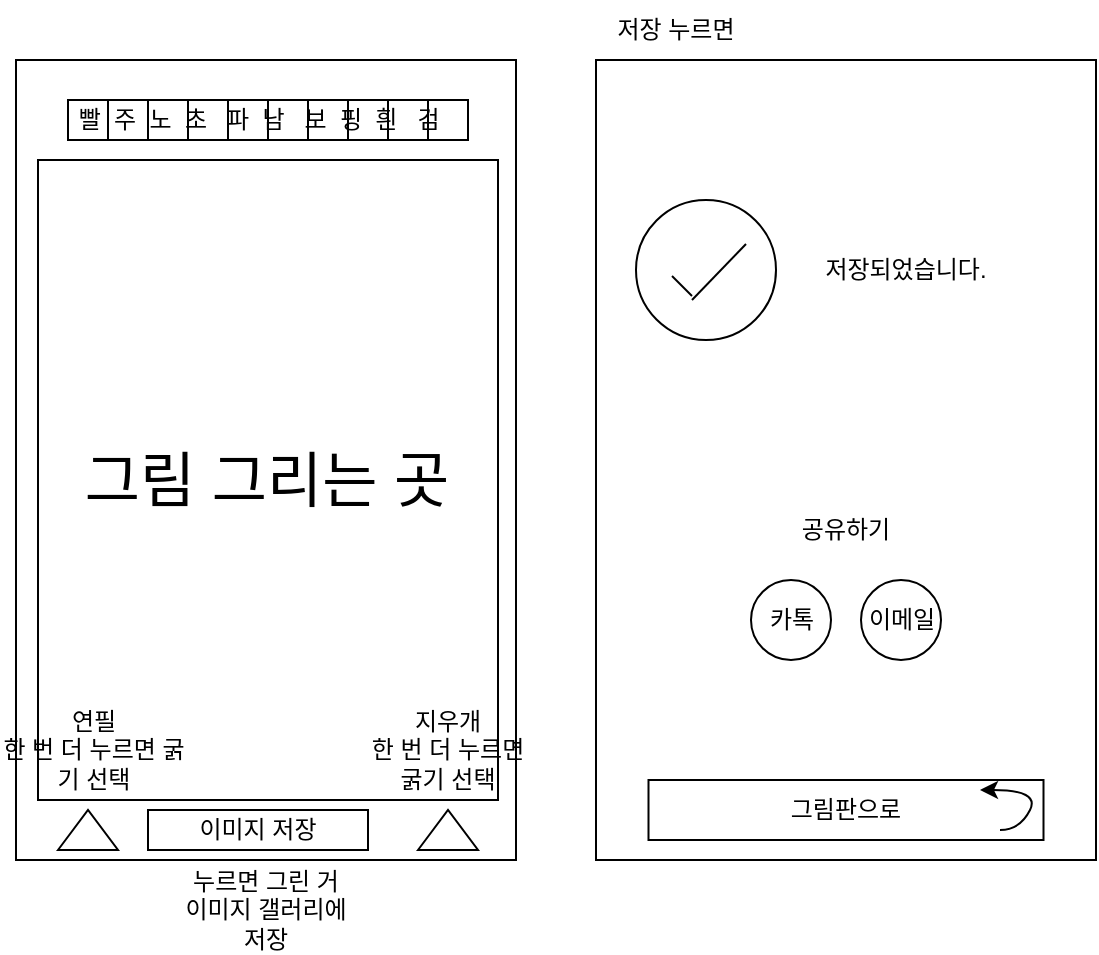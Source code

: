 <mxfile version="15.5.4" type="github">
  <diagram id="vbG3FIW5HMbsnFNwvr5P" name="Page-1">
    <mxGraphModel dx="1422" dy="1931" grid="1" gridSize="10" guides="1" tooltips="1" connect="1" arrows="1" fold="1" page="1" pageScale="1" pageWidth="827" pageHeight="1169" math="0" shadow="0">
      <root>
        <mxCell id="0" />
        <mxCell id="1" parent="0" />
        <mxCell id="mxn-0Ewtc127_fvlIkrz-1" value="" style="rounded=0;whiteSpace=wrap;html=1;" parent="1" vertex="1">
          <mxGeometry x="40" y="-1120" width="250" height="400" as="geometry" />
        </mxCell>
        <mxCell id="mxn-0Ewtc127_fvlIkrz-2" value="" style="rounded=0;whiteSpace=wrap;html=1;" parent="1" vertex="1">
          <mxGeometry x="330" y="-1120" width="250" height="400" as="geometry" />
        </mxCell>
        <mxCell id="mxn-0Ewtc127_fvlIkrz-5" value="" style="rounded=0;whiteSpace=wrap;html=1;" parent="1" vertex="1">
          <mxGeometry x="51" y="-1070" width="230" height="320" as="geometry" />
        </mxCell>
        <mxCell id="mxn-0Ewtc127_fvlIkrz-6" value="" style="rounded=0;whiteSpace=wrap;html=1;" parent="1" vertex="1">
          <mxGeometry x="66" y="-1100" width="200" height="20" as="geometry" />
        </mxCell>
        <mxCell id="mxn-0Ewtc127_fvlIkrz-12" value="" style="rounded=0;whiteSpace=wrap;html=1;" parent="1" vertex="1">
          <mxGeometry x="66" y="-1100" width="20" height="20" as="geometry" />
        </mxCell>
        <mxCell id="mxn-0Ewtc127_fvlIkrz-13" value="" style="rounded=0;whiteSpace=wrap;html=1;" parent="1" vertex="1">
          <mxGeometry x="86" y="-1100" width="20" height="20" as="geometry" />
        </mxCell>
        <mxCell id="mxn-0Ewtc127_fvlIkrz-14" value="" style="rounded=0;whiteSpace=wrap;html=1;" parent="1" vertex="1">
          <mxGeometry x="106" y="-1100" width="20" height="20" as="geometry" />
        </mxCell>
        <mxCell id="mxn-0Ewtc127_fvlIkrz-15" value="" style="rounded=0;whiteSpace=wrap;html=1;" parent="1" vertex="1">
          <mxGeometry x="126" y="-1100" width="20" height="20" as="geometry" />
        </mxCell>
        <mxCell id="mxn-0Ewtc127_fvlIkrz-16" value="" style="rounded=0;whiteSpace=wrap;html=1;" parent="1" vertex="1">
          <mxGeometry x="146" y="-1100" width="20" height="20" as="geometry" />
        </mxCell>
        <mxCell id="mxn-0Ewtc127_fvlIkrz-17" value="" style="rounded=0;whiteSpace=wrap;html=1;" parent="1" vertex="1">
          <mxGeometry x="166" y="-1100" width="20" height="20" as="geometry" />
        </mxCell>
        <mxCell id="mxn-0Ewtc127_fvlIkrz-18" value="" style="rounded=0;whiteSpace=wrap;html=1;" parent="1" vertex="1">
          <mxGeometry x="186" y="-1100" width="20" height="20" as="geometry" />
        </mxCell>
        <mxCell id="mxn-0Ewtc127_fvlIkrz-19" value="" style="rounded=0;whiteSpace=wrap;html=1;" parent="1" vertex="1">
          <mxGeometry x="206" y="-1100" width="20" height="20" as="geometry" />
        </mxCell>
        <mxCell id="mxn-0Ewtc127_fvlIkrz-20" value="" style="rounded=0;whiteSpace=wrap;html=1;" parent="1" vertex="1">
          <mxGeometry x="226" y="-1100" width="20" height="20" as="geometry" />
        </mxCell>
        <mxCell id="mxn-0Ewtc127_fvlIkrz-21" value="" style="rounded=0;whiteSpace=wrap;html=1;" parent="1" vertex="1">
          <mxGeometry x="246" y="-1100" width="20" height="20" as="geometry" />
        </mxCell>
        <mxCell id="mxn-0Ewtc127_fvlIkrz-25" value="" style="triangle;whiteSpace=wrap;html=1;rotation=-90;" parent="1" vertex="1">
          <mxGeometry x="66" y="-750" width="20" height="30" as="geometry" />
        </mxCell>
        <mxCell id="mxn-0Ewtc127_fvlIkrz-28" value="" style="triangle;whiteSpace=wrap;html=1;rotation=-90;" parent="1" vertex="1">
          <mxGeometry x="246" y="-750" width="20" height="30" as="geometry" />
        </mxCell>
        <mxCell id="mxn-0Ewtc127_fvlIkrz-29" value="&amp;nbsp;빨&amp;nbsp; 주&amp;nbsp; 노&amp;nbsp; 초&amp;nbsp; &amp;nbsp;파&amp;nbsp; 남&amp;nbsp; &amp;nbsp;보&amp;nbsp; 핑&amp;nbsp; 흰&amp;nbsp; &amp;nbsp;검" style="text;html=1;strokeColor=none;fillColor=none;align=left;verticalAlign=middle;whiteSpace=wrap;rounded=0;" parent="1" vertex="1">
          <mxGeometry x="66" y="-1105" width="204" height="30" as="geometry" />
        </mxCell>
        <mxCell id="mxn-0Ewtc127_fvlIkrz-30" value="&lt;font style=&quot;font-size: 30px&quot;&gt;그림 그리는 곳&lt;/font&gt;" style="text;html=1;strokeColor=none;fillColor=none;align=center;verticalAlign=middle;whiteSpace=wrap;rounded=0;" parent="1" vertex="1">
          <mxGeometry x="51" y="-1070" width="229" height="320" as="geometry" />
        </mxCell>
        <mxCell id="mxn-0Ewtc127_fvlIkrz-32" value="연필&lt;br&gt;한 번 더 누르면 굵기 선택" style="text;html=1;strokeColor=none;fillColor=none;align=center;verticalAlign=middle;whiteSpace=wrap;rounded=0;fontSize=12;" parent="1" vertex="1">
          <mxGeometry x="32" y="-790" width="94" height="30" as="geometry" />
        </mxCell>
        <mxCell id="mxn-0Ewtc127_fvlIkrz-33" value="지우개&lt;br&gt;한 번 더 누르면&lt;br&gt;굵기 선택" style="text;html=1;strokeColor=none;fillColor=none;align=center;verticalAlign=middle;whiteSpace=wrap;rounded=0;fontSize=12;" parent="1" vertex="1">
          <mxGeometry x="209" y="-790" width="94" height="30" as="geometry" />
        </mxCell>
        <mxCell id="mxn-0Ewtc127_fvlIkrz-34" value="이미지 저장" style="rounded=0;whiteSpace=wrap;html=1;fontSize=12;align=center;" parent="1" vertex="1">
          <mxGeometry x="106" y="-745" width="110" height="20" as="geometry" />
        </mxCell>
        <mxCell id="mxn-0Ewtc127_fvlIkrz-35" value="누르면 그린 거&lt;br&gt;이미지 갤러리에 저장" style="text;html=1;strokeColor=none;fillColor=none;align=center;verticalAlign=middle;whiteSpace=wrap;rounded=0;fontSize=12;" parent="1" vertex="1">
          <mxGeometry x="118" y="-710" width="94" height="30" as="geometry" />
        </mxCell>
        <mxCell id="mxn-0Ewtc127_fvlIkrz-36" value="" style="ellipse;whiteSpace=wrap;html=1;fontSize=12;align=center;" parent="1" vertex="1">
          <mxGeometry x="350" y="-1050" width="70" height="70" as="geometry" />
        </mxCell>
        <mxCell id="mxn-0Ewtc127_fvlIkrz-37" value="저장 누르면" style="text;html=1;strokeColor=none;fillColor=none;align=center;verticalAlign=middle;whiteSpace=wrap;rounded=0;fontSize=12;" parent="1" vertex="1">
          <mxGeometry x="330" y="-1150" width="80" height="30" as="geometry" />
        </mxCell>
        <mxCell id="mxn-0Ewtc127_fvlIkrz-38" value="" style="endArrow=none;html=1;rounded=0;fontSize=12;" parent="1" edge="1">
          <mxGeometry width="50" height="50" relative="1" as="geometry">
            <mxPoint x="368" y="-1012" as="sourcePoint" />
            <mxPoint x="378" y="-1002" as="targetPoint" />
          </mxGeometry>
        </mxCell>
        <mxCell id="mxn-0Ewtc127_fvlIkrz-42" value="" style="endArrow=none;html=1;rounded=0;fontSize=12;" parent="1" edge="1">
          <mxGeometry width="50" height="50" relative="1" as="geometry">
            <mxPoint x="378" y="-1000" as="sourcePoint" />
            <mxPoint x="405" y="-1028" as="targetPoint" />
          </mxGeometry>
        </mxCell>
        <mxCell id="mxn-0Ewtc127_fvlIkrz-43" value="저장되었습니다." style="text;html=1;strokeColor=none;fillColor=none;align=center;verticalAlign=middle;whiteSpace=wrap;rounded=0;fontSize=12;" parent="1" vertex="1">
          <mxGeometry x="430" y="-1030" width="110" height="30" as="geometry" />
        </mxCell>
        <mxCell id="mxn-0Ewtc127_fvlIkrz-44" value="공유하기" style="text;html=1;strokeColor=none;fillColor=none;align=center;verticalAlign=middle;whiteSpace=wrap;rounded=0;fontSize=12;" parent="1" vertex="1">
          <mxGeometry x="425" y="-900" width="60" height="30" as="geometry" />
        </mxCell>
        <mxCell id="mxn-0Ewtc127_fvlIkrz-45" value="카톡" style="ellipse;whiteSpace=wrap;html=1;fontSize=12;align=center;" parent="1" vertex="1">
          <mxGeometry x="407.5" y="-860" width="40" height="40" as="geometry" />
        </mxCell>
        <mxCell id="mxn-0Ewtc127_fvlIkrz-46" value="이메일" style="ellipse;whiteSpace=wrap;html=1;fontSize=12;align=center;" parent="1" vertex="1">
          <mxGeometry x="462.5" y="-860" width="40" height="40" as="geometry" />
        </mxCell>
        <mxCell id="mxn-0Ewtc127_fvlIkrz-48" value="그림판으로" style="rounded=0;whiteSpace=wrap;html=1;fontSize=12;align=center;" parent="1" vertex="1">
          <mxGeometry x="356.25" y="-760" width="197.5" height="30" as="geometry" />
        </mxCell>
        <mxCell id="mxn-0Ewtc127_fvlIkrz-49" value="" style="curved=1;endArrow=classic;html=1;rounded=0;fontSize=12;" parent="1" edge="1">
          <mxGeometry width="50" height="50" relative="1" as="geometry">
            <mxPoint x="532" y="-735" as="sourcePoint" />
            <mxPoint x="522" y="-755" as="targetPoint" />
            <Array as="points">
              <mxPoint x="542" y="-735" />
              <mxPoint x="552" y="-755" />
            </Array>
          </mxGeometry>
        </mxCell>
      </root>
    </mxGraphModel>
  </diagram>
</mxfile>

